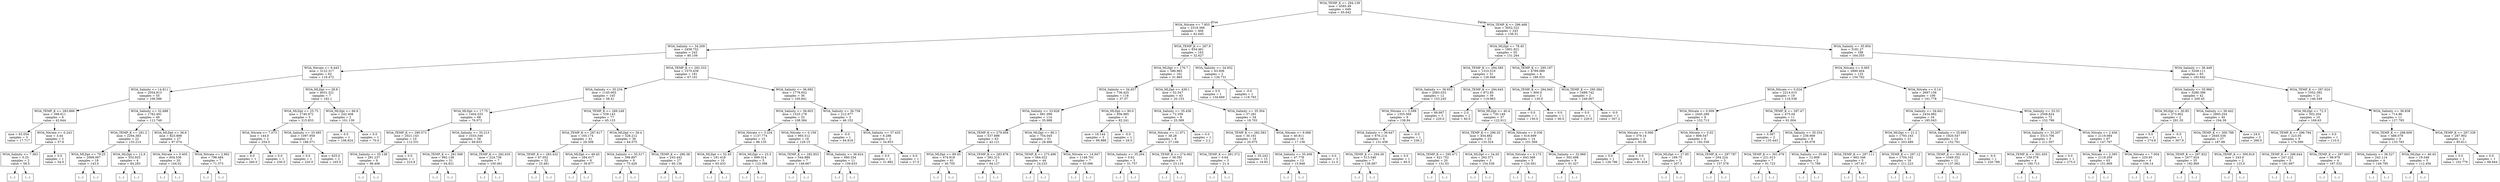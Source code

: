 digraph Tree {
node [shape=box] ;
0 [label="WOA_TEMP_K <= 294.139\nmse = 4585.49\nsamples = 649\nvalue = 95.642"] ;
1 [label="WOA_Nitrate <= 7.855\nmse = 2319.366\nsamples = 406\nvalue = 62.645"] ;
0 -> 1 [labeldistance=2.5, labelangle=45, headlabel="True"] ;
2 [label="WOA_Salinity <= 34.209\nmse = 2458.752\nsamples = 243\nvalue = 80.109"] ;
1 -> 2 ;
3 [label="WOA_Nitrate <= 6.443\nmse = 3122.317\nsamples = 62\nvalue = 118.472"] ;
2 -> 3 ;
4 [label="WOA_Salinity <= 14.811\nmse = 2054.913\nsamples = 55\nvalue = 106.586"] ;
3 -> 4 ;
5 [label="WOA_TEMP_K <= 283.886\nmse = 398.611\nsamples = 6\nvalue = 42.644"] ;
4 -> 5 ;
6 [label="mse = 63.054\nsamples = 3\nvalue = 17.717"] ;
5 -> 6 ;
7 [label="WOA_Nitrate <= 0.243\nmse = 3.44\nsamples = 3\nvalue = 57.6"] ;
5 -> 7 ;
8 [label="WOA_Salinity <= 7.363\nmse = 0.25\nsamples = 2\nvalue = 58.5"] ;
7 -> 8 ;
9 [label="(...)"] ;
8 -> 9 ;
10 [label="(...)"] ;
8 -> 10 ;
11 [label="mse = 0.0\nsamples = 1\nvalue = 54.0"] ;
7 -> 11 ;
12 [label="WOA_Salinity <= 32.688\nmse = 1782.491\nsamples = 49\nvalue = 112.749"] ;
4 -> 12 ;
13 [label="WOA_TEMP_K <= 291.2\nmse = 2294.383\nsamples = 22\nvalue = 133.214"] ;
12 -> 13 ;
14 [label="WOA_MLDpt <= 79.25\nmse = 2068.067\nsamples = 18\nvalue = 143.0"] ;
13 -> 14 ;
15 [label="(...)"] ;
14 -> 15 ;
42 [label="(...)"] ;
14 -> 42 ;
43 [label="WOA_MLDpt <= 12.9\nmse = 552.925\nsamples = 4\nvalue = 84.283"] ;
13 -> 43 ;
44 [label="(...)"] ;
43 -> 44 ;
47 [label="(...)"] ;
43 -> 47 ;
48 [label="WOA_MLDpt <= 36.6\nmse = 823.898\nsamples = 27\nvalue = 97.074"] ;
12 -> 48 ;
49 [label="WOA_Nitrate <= 0.405\nmse = 604.536\nsamples = 20\nvalue = 104.02"] ;
48 -> 49 ;
50 [label="(...)"] ;
49 -> 50 ;
55 [label="(...)"] ;
49 -> 55 ;
84 [label="WOA_Nitrate <= 2.962\nmse = 796.484\nsamples = 7\nvalue = 71.373"] ;
48 -> 84 ;
85 [label="(...)"] ;
84 -> 85 ;
92 [label="(...)"] ;
84 -> 92 ;
97 [label="WOA_MLDpt <= 28.8\nmse = 4031.321\nsamples = 7\nvalue = 182.1"] ;
3 -> 97 ;
98 [label="WOA_MLDpt <= 25.75\nmse = 1740.972\nsamples = 5\nvalue = 215.833"] ;
97 -> 98 ;
99 [label="WOA_Nitrate <= 7.073\nmse = 144.0\nsamples = 2\nvalue = 254.0"] ;
98 -> 99 ;
100 [label="mse = 0.0\nsamples = 1\nvalue = 260.0"] ;
99 -> 100 ;
101 [label="mse = 0.0\nsamples = 1\nvalue = 230.0"] ;
99 -> 101 ;
102 [label="WOA_Salinity <= 33.495\nmse = 1097.959\nsamples = 3\nvalue = 188.571"] ;
98 -> 102 ;
103 [label="mse = 0.0\nsamples = 1\nvalue = 220.0"] ;
102 -> 103 ;
104 [label="mse = 625.0\nsamples = 2\nvalue = 165.0"] ;
102 -> 104 ;
105 [label="WOA_MLDpt <= 66.9\nmse = 242.408\nsamples = 2\nvalue = 101.139"] ;
97 -> 105 ;
106 [label="mse = 0.0\nsamples = 1\nvalue = 108.924"] ;
105 -> 106 ;
107 [label="mse = 0.0\nsamples = 1\nvalue = 70.0"] ;
105 -> 107 ;
108 [label="WOA_TEMP_K <= 292.333\nmse = 1570.439\nsamples = 181\nvalue = 67.161"] ;
2 -> 108 ;
109 [label="WOA_Salinity <= 35.234\nmse = 1145.003\nsamples = 145\nvalue = 58.41"] ;
108 -> 109 ;
110 [label="WOA_MLDpt <= 17.75\nmse = 1404.533\nsamples = 68\nvalue = 76.072"] ;
109 -> 110 ;
111 [label="WOA_TEMP_K <= 290.573\nmse = 2021.143\nsamples = 10\nvalue = 112.331"] ;
110 -> 111 ;
112 [label="WOA_Salinity <= 35.138\nmse = 281.237\nsamples = 9\nvalue = 96.406"] ;
111 -> 112 ;
113 [label="(...)"] ;
112 -> 113 ;
126 [label="(...)"] ;
112 -> 126 ;
127 [label="mse = 0.0\nsamples = 1\nvalue = 223.8"] ;
111 -> 127 ;
128 [label="WOA_Salinity <= 35.213\nmse = 1033.346\nsamples = 58\nvalue = 69.833"] ;
110 -> 128 ;
129 [label="WOA_TEMP_K <= 281.568\nmse = 992.138\nsamples = 51\nvalue = 64.921"] ;
128 -> 129 ;
130 [label="(...)"] ;
129 -> 130 ;
149 [label="(...)"] ;
129 -> 149 ;
212 [label="WOA_TEMP_K <= 282.635\nmse = 224.736\nsamples = 7\nvalue = 100.061"] ;
128 -> 212 ;
213 [label="(...)"] ;
212 -> 213 ;
214 [label="(...)"] ;
212 -> 214 ;
217 [label="WOA_TEMP_K <= 289.248\nmse = 539.143\nsamples = 77\nvalue = 45.133"] ;
109 -> 217 ;
218 [label="WOA_TEMP_K <= 287.617\nmse = 165.174\nsamples = 41\nvalue = 29.308"] ;
217 -> 218 ;
219 [label="WOA_TEMP_K <= 283.432\nmse = 67.052\nsamples = 32\nvalue = 25.481"] ;
218 -> 219 ;
220 [label="(...)"] ;
219 -> 220 ;
227 [label="(...)"] ;
219 -> 227 ;
248 [label="WOA_MLDpt <= 49.45\nmse = 284.017\nsamples = 9\nvalue = 39.877"] ;
218 -> 248 ;
249 [label="(...)"] ;
248 -> 249 ;
252 [label="(...)"] ;
248 -> 252 ;
265 [label="WOA_MLDpt <= 39.4\nmse = 328.212\nsamples = 36\nvalue = 64.075"] ;
217 -> 265 ;
266 [label="WOA_Salinity <= 35.517\nmse = 398.897\nsamples = 9\nvalue = 75.429"] ;
265 -> 266 ;
267 [label="(...)"] ;
266 -> 267 ;
270 [label="(...)"] ;
266 -> 270 ;
279 [label="WOA_TEMP_K <= 290.38\nmse = 243.442\nsamples = 27\nvalue = 60.136"] ;
265 -> 279 ;
280 [label="(...)"] ;
279 -> 280 ;
299 [label="(...)"] ;
279 -> 299 ;
314 [label="WOA_Salinity <= 36.692\nmse = 1778.652\nsamples = 36\nvalue = 100.841"] ;
108 -> 314 ;
315 [label="WOA_Salinity <= 36.603\nmse = 1525.178\nsamples = 33\nvalue = 108.384"] ;
314 -> 315 ;
316 [label="WOA_Nitrate <= 3.334\nmse = 1137.774\nsamples = 15\nvalue = 86.135"] ;
315 -> 316 ;
317 [label="WOA_MLDpt <= 52.45\nmse = 181.418\nsamples = 10\nvalue = 65.433"] ;
316 -> 317 ;
318 [label="(...)"] ;
317 -> 318 ;
327 [label="(...)"] ;
317 -> 327 ;
336 [label="WOA_MLDpt <= 23.5\nmse = 699.314\nsamples = 5\nvalue = 123.398"] ;
316 -> 336 ;
337 [label="(...)"] ;
336 -> 337 ;
338 [label="(...)"] ;
336 -> 338 ;
341 [label="WOA_Nitrate <= 0.159\nmse = 993.512\nsamples = 18\nvalue = 129.15"] ;
315 -> 341 ;
342 [label="WOA_TEMP_K <= 292.853\nmse = 544.889\nsamples = 7\nvalue = 148.667"] ;
341 -> 342 ;
343 [label="(...)"] ;
342 -> 343 ;
346 [label="(...)"] ;
342 -> 346 ;
347 [label="WOA_Salinity <= 36.624\nmse = 680.334\nsamples = 11\nvalue = 109.633"] ;
341 -> 347 ;
348 [label="(...)"] ;
347 -> 348 ;
357 [label="(...)"] ;
347 -> 357 ;
360 [label="WOA_Salinity <= 36.758\nmse = 212.977\nsamples = 3\nvalue = 46.152"] ;
314 -> 360 ;
361 [label="mse = -0.0\nsamples = 1\nvalue = 64.818"] ;
360 -> 361 ;
362 [label="WOA_Salinity <= 37.435\nmse = 6.286\nsamples = 2\nvalue = 34.953"] ;
360 -> 362 ;
363 [label="mse = 0.0\nsamples = 1\nvalue = 31.882"] ;
362 -> 363 ;
364 [label="mse = 0.0\nsamples = 1\nvalue = 37.0"] ;
362 -> 364 ;
365 [label="WOA_TEMP_K <= 287.9\nmse = 654.461\nsamples = 163\nvalue = 32.627"] ;
1 -> 365 ;
366 [label="WOA_MLDpt <= 176.7\nmse = 586.965\nsamples = 161\nvalue = 31.865"] ;
365 -> 366 ;
367 [label="WOA_Salinity <= 34.657\nmse = 736.425\nsamples = 118\nvalue = 37.07"] ;
366 -> 367 ;
368 [label="WOA_Salinity <= 33.828\nmse = 681.099\nsamples = 114\nvalue = 35.988"] ;
367 -> 368 ;
369 [label="WOA_TEMP_K <= 279.958\nmse = 537.898\nsamples = 63\nvalue = 42.121"] ;
368 -> 369 ;
370 [label="WOA_MLDpt <= 89.45\nmse = 474.918\nsamples = 61\nvalue = 40.705"] ;
369 -> 370 ;
371 [label="(...)"] ;
370 -> 371 ;
432 [label="(...)"] ;
370 -> 432 ;
439 [label="WOA_TEMP_K <= 283.876\nmse = 582.315\nsamples = 2\nvalue = 84.127"] ;
369 -> 439 ;
440 [label="(...)"] ;
439 -> 440 ;
441 [label="(...)"] ;
439 -> 441 ;
442 [label="WOA_MLDpt <= 90.1\nmse = 754.045\nsamples = 51\nvalue = 28.466"] ;
368 -> 442 ;
443 [label="WOA_TEMP_K <= 275.496\nmse = 564.022\nsamples = 44\nvalue = 24.233"] ;
442 -> 443 ;
444 [label="(...)"] ;
443 -> 444 ;
483 [label="(...)"] ;
443 -> 483 ;
522 [label="WOA_Nitrate <= 14.947\nmse = 1148.701\nsamples = 7\nvalue = 53.096"] ;
442 -> 522 ;
523 [label="(...)"] ;
522 -> 523 ;
526 [label="(...)"] ;
522 -> 526 ;
533 [label="WOA_MLDpt <= 90.0\nmse = 956.985\nsamples = 4\nvalue = 82.241"] ;
367 -> 533 ;
534 [label="mse = 16.144\nsamples = 3\nvalue = 99.988"] ;
533 -> 534 ;
535 [label="mse = -0.0\nsamples = 1\nvalue = 29.0"] ;
533 -> 535 ;
536 [label="WOA_MLDpt <= 439.1\nmse = 52.547\nsamples = 43\nvalue = 20.153"] ;
366 -> 536 ;
537 [label="WOA_Salinity <= 35.436\nmse = 72.359\nsamples = 9\nvalue = 25.589"] ;
536 -> 537 ;
538 [label="WOA_Nitrate <= 11.071\nmse = 38.28\nsamples = 8\nvalue = 27.149"] ;
537 -> 538 ;
539 [label="WOA_Salinity <= 35.204\nmse = 0.62\nsamples = 3\nvalue = 31.757"] ;
538 -> 539 ;
540 [label="(...)"] ;
539 -> 540 ;
541 [label="(...)"] ;
539 -> 541 ;
544 [label="WOA_TEMP_K <= 274.062\nmse = 36.391\nsamples = 5\nvalue = 23.116"] ;
538 -> 544 ;
545 [label="(...)"] ;
544 -> 545 ;
550 [label="(...)"] ;
544 -> 550 ;
553 [label="mse = 0.0\nsamples = 1\nvalue = 2.2"] ;
537 -> 553 ;
554 [label="WOA_Salinity <= 35.304\nmse = 37.281\nsamples = 34\nvalue = 18.703"] ;
536 -> 554 ;
555 [label="WOA_TEMP_K <= 282.583\nmse = 30.161\nsamples = 18\nvalue = 20.075"] ;
554 -> 555 ;
556 [label="WOA_TEMP_K <= 281.372\nmse = 0.64\nsamples = 3\nvalue = 21.4"] ;
555 -> 556 ;
557 [label="(...)"] ;
556 -> 557 ;
558 [label="(...)"] ;
556 -> 558 ;
559 [label="mse = 35.243\nsamples = 15\nvalue = 19.83"] ;
555 -> 559 ;
560 [label="WOA_Nitrate <= 9.068\nmse = 40.811\nsamples = 16\nvalue = 17.136"] ;
554 -> 560 ;
561 [label="WOA_Salinity <= 35.406\nmse = 47.778\nsamples = 13\nvalue = 15.848"] ;
560 -> 561 ;
562 [label="(...)"] ;
561 -> 562 ;
569 [label="(...)"] ;
561 -> 569 ;
574 [label="mse = 0.0\nsamples = 3\nvalue = 21.0"] ;
560 -> 574 ;
575 [label="WOA_Salinity <= 34.932\nmse = 63.006\nsamples = 2\nvalue = 126.731"] ;
365 -> 575 ;
576 [label="mse = 0.0\nsamples = 1\nvalue = 134.669"] ;
575 -> 576 ;
577 [label="mse = -0.0\nsamples = 1\nvalue = 118.793"] ;
575 -> 577 ;
578 [label="WOA_TEMP_K <= 296.468\nmse = 3052.322\nsamples = 243\nvalue = 156.51"] ;
0 -> 578 [labeldistance=2.5, labelangle=-45, headlabel="False"] ;
579 [label="WOA_MLDpt <= 78.45\nmse = 1801.921\nsamples = 55\nvalue = 131.264"] ;
578 -> 579 ;
580 [label="WOA_TEMP_K <= 294.585\nmse = 1310.519\nsamples = 51\nvalue = 126.948"] ;
579 -> 580 ;
581 [label="WOA_Salinity <= 36.653\nmse = 2083.033\nsamples = 12\nvalue = 153.245"] ;
580 -> 581 ;
582 [label="WOA_Nitrate <= 3.599\nmse = 1355.569\nsamples = 9\nvalue = 138.94"] ;
581 -> 582 ;
583 [label="WOA_Salinity <= 36.647\nmse = 676.214\nsamples = 8\nvalue = 131.458"] ;
582 -> 583 ;
584 [label="WOA_TEMP_K <= 294.36\nmse = 513.546\nsamples = 7\nvalue = 138.087"] ;
583 -> 584 ;
585 [label="(...)"] ;
584 -> 585 ;
590 [label="(...)"] ;
584 -> 590 ;
595 [label="mse = 0.0\nsamples = 1\nvalue = 95.0"] ;
583 -> 595 ;
596 [label="mse = -0.0\nsamples = 1\nvalue = 236.2"] ;
582 -> 596 ;
597 [label="mse = 66.667\nsamples = 3\nvalue = 220.0"] ;
581 -> 597 ;
598 [label="WOA_TEMP_K <= 294.645\nmse = 872.85\nsamples = 39\nvalue = 119.963"] ;
580 -> 598 ;
599 [label="mse = 2.0\nsamples = 2\nvalue = 60.0"] ;
598 -> 599 ;
600 [label="WOA_MLDpt <= 40.4\nmse = 730.149\nsamples = 37\nvalue = 122.912"] ;
598 -> 600 ;
601 [label="WOA_TEMP_K <= 296.35\nmse = 454.882\nsamples = 23\nvalue = 133.324"] ;
600 -> 601 ;
602 [label="WOA_TEMP_K <= 295.471\nmse = 421.752\nsamples = 20\nvalue = 131.03"] ;
601 -> 602 ;
603 [label="(...)"] ;
602 -> 603 ;
622 [label="(...)"] ;
602 -> 622 ;
637 [label="WOA_MLDpt <= 34.65\nmse = 262.571\nsamples = 3\nvalue = 154.539"] ;
601 -> 637 ;
638 [label="(...)"] ;
637 -> 638 ;
639 [label="(...)"] ;
637 -> 639 ;
640 [label="WOA_Nitrate <= 0.336\nmse = 616.699\nsamples = 14\nvalue = 101.569"] ;
600 -> 640 ;
641 [label="WOA_Nitrate <= 0.175\nmse = 643.568\nsamples = 5\nvalue = 120.591"] ;
640 -> 641 ;
642 [label="(...)"] ;
641 -> 642 ;
647 [label="(...)"] ;
641 -> 647 ;
650 [label="WOA_Salinity <= 32.969\nmse = 302.498\nsamples = 9\nvalue = 91.327"] ;
640 -> 650 ;
651 [label="(...)"] ;
650 -> 651 ;
652 [label="(...)"] ;
650 -> 652 ;
665 [label="WOA_TEMP_K <= 295.197\nmse = 4789.089\nsamples = 4\nvalue = 189.533"] ;
579 -> 665 ;
666 [label="WOA_TEMP_K <= 294.945\nmse = 800.0\nsamples = 2\nvalue = 130.0"] ;
665 -> 666 ;
667 [label="mse = 0.0\nsamples = 1\nvalue = 150.0"] ;
666 -> 667 ;
668 [label="mse = 0.0\nsamples = 1\nvalue = 90.0"] ;
666 -> 668 ;
669 [label="WOA_TEMP_K <= 295.384\nmse = 1689.742\nsamples = 2\nvalue = 249.067"] ;
665 -> 669 ;
670 [label="mse = 0.0\nsamples = 1\nvalue = 220.0"] ;
669 -> 670 ;
671 [label="mse = -0.0\nsamples = 1\nvalue = 307.2"] ;
669 -> 671 ;
672 [label="WOA_Salinity <= 35.954\nmse = 3181.27\nsamples = 188\nvalue = 164.355"] ;
578 -> 672 ;
673 [label="WOA_Nitrate <= 0.065\nmse = 2890.404\nsamples = 125\nvalue = 154.762"] ;
672 -> 673 ;
674 [label="WOA_Nitrate <= 0.024\nmse = 2214.015\nsamples = 19\nvalue = 116.538"] ;
673 -> 674 ;
675 [label="WOA_Nitrate <= 0.009\nmse = 2445.289\nsamples = 8\nvalue = 152.713"] ;
674 -> 675 ;
676 [label="WOA_Nitrate <= 0.006\nmse = 379.14\nsamples = 2\nvalue = 93.06"] ;
675 -> 676 ;
677 [label="mse = 0.0\nsamples = 1\nvalue = 126.786"] ;
676 -> 677 ;
678 [label="mse = 0.0\nsamples = 1\nvalue = 81.818"] ;
676 -> 678 ;
679 [label="WOA_Nitrate <= 0.02\nmse = 809.547\nsamples = 6\nvalue = 182.539"] ;
675 -> 679 ;
680 [label="WOA_MLDpt <= 27.95\nmse = 168.75\nsamples = 3\nvalue = 207.5"] ;
679 -> 680 ;
681 [label="(...)"] ;
680 -> 681 ;
682 [label="(...)"] ;
680 -> 682 ;
683 [label="WOA_TEMP_K <= 297.787\nmse = 204.224\nsamples = 3\nvalue = 157.578"] ;
679 -> 683 ;
684 [label="(...)"] ;
683 -> 684 ;
685 [label="(...)"] ;
683 -> 685 ;
688 [label="WOA_TEMP_K <= 297.47\nmse = 475.04\nsamples = 11\nvalue = 91.004"] ;
674 -> 688 ;
689 [label="mse = 0.367\nsamples = 2\nvalue = 135.443"] ;
688 -> 689 ;
690 [label="WOA_Salinity <= 35.334\nmse = 239.909\nsamples = 9\nvalue = 85.078"] ;
688 -> 690 ;
691 [label="WOA_TEMP_K <= 301.079\nmse = 221.013\nsamples = 7\nvalue = 91.723"] ;
690 -> 691 ;
692 [label="(...)"] ;
691 -> 692 ;
697 [label="(...)"] ;
691 -> 697 ;
700 [label="WOA_Salinity <= 35.66\nmse = 12.809\nsamples = 2\nvalue = 71.789"] ;
690 -> 700 ;
701 [label="(...)"] ;
700 -> 701 ;
702 [label="(...)"] ;
700 -> 702 ;
703 [label="WOA_Nitrate <= 0.14\nmse = 2697.156\nsamples = 106\nvalue = 161.778"] ;
673 -> 703 ;
704 [label="WOA_Salinity <= 34.641\nmse = 2434.982\nsamples = 34\nvalue = 185.043"] ;
703 -> 704 ;
705 [label="WOA_MLDpt <= 21.2\nmse = 1793.163\nsamples = 21\nvalue = 203.489"] ;
704 -> 705 ;
706 [label="WOA_TEMP_K <= 297.111\nmse = 662.346\nsamples = 5\nvalue = 167.917"] ;
705 -> 706 ;
707 [label="(...)"] ;
706 -> 707 ;
708 [label="(...)"] ;
706 -> 708 ;
711 [label="WOA_TEMP_K <= 297.12\nmse = 1704.102\nsamples = 16\nvalue = 211.223"] ;
705 -> 711 ;
712 [label="(...)"] ;
711 -> 712 ;
713 [label="(...)"] ;
711 -> 713 ;
722 [label="WOA_Salinity <= 35.699\nmse = 1920.547\nsamples = 13\nvalue = 152.761"] ;
704 -> 722 ;
723 [label="WOA_TEMP_K <= 301.614\nmse = 1049.352\nsamples = 12\nvalue = 137.062"] ;
722 -> 723 ;
724 [label="(...)"] ;
723 -> 724 ;
739 [label="(...)"] ;
723 -> 739 ;
740 [label="mse = -0.0\nsamples = 1\nvalue = 220.789"] ;
722 -> 740 ;
741 [label="WOA_Salinity <= 33.33\nmse = 2508.824\nsamples = 72\nvalue = 152.799"] ;
703 -> 741 ;
742 [label="WOA_Salinity <= 33.207\nmse = 3313.706\nsamples = 5\nvalue = 211.507"] ;
741 -> 742 ;
743 [label="WOA_TEMP_K <= 301.455\nmse = 159.578\nsamples = 4\nvalue = 160.713"] ;
742 -> 743 ;
744 [label="(...)"] ;
743 -> 744 ;
747 [label="(...)"] ;
743 -> 747 ;
748 [label="mse = 0.0\nsamples = 1\nvalue = 275.0"] ;
742 -> 748 ;
749 [label="WOA_Nitrate <= 2.456\nmse = 2119.084\nsamples = 67\nvalue = 147.767"] ;
741 -> 749 ;
750 [label="WOA_Nitrate <= 2.395\nmse = 2119.359\nsamples = 63\nvalue = 151.669"] ;
749 -> 750 ;
751 [label="(...)"] ;
750 -> 751 ;
856 [label="(...)"] ;
750 -> 856 ;
857 [label="WOA_Nitrate <= 7.004\nmse = 220.93\nsamples = 4\nvalue = 106.14"] ;
749 -> 857 ;
858 [label="(...)"] ;
857 -> 858 ;
863 [label="(...)"] ;
857 -> 863 ;
864 [label="WOA_Salinity <= 36.449\nmse = 3209.111\nsamples = 63\nvalue = 183.642"] ;
672 -> 864 ;
865 [label="WOA_Salinity <= 35.966\nmse = 3280.396\nsamples = 42\nvalue = 200.45"] ;
864 -> 865 ;
866 [label="WOA_MLDpt <= 30.85\nmse = 273.902\nsamples = 2\nvalue = 291.35"] ;
865 -> 866 ;
867 [label="mse = 0.0\nsamples = 1\nvalue = 274.8"] ;
866 -> 867 ;
868 [label="mse = -0.0\nsamples = 1\nvalue = 307.9"] ;
866 -> 868 ;
869 [label="WOA_Salinity <= 36.442\nmse = 2893.254\nsamples = 40\nvalue = 194.39"] ;
865 -> 869 ;
870 [label="WOA_TEMP_K <= 300.788\nmse = 2645.536\nsamples = 37\nvalue = 187.88"] ;
869 -> 870 ;
871 [label="WOA_TEMP_K <= 297.922\nmse = 2477.924\nsamples = 35\nvalue = 192.969"] ;
870 -> 871 ;
872 [label="(...)"] ;
871 -> 872 ;
875 [label="(...)"] ;
871 -> 875 ;
906 [label="WOA_TEMP_K <= 300.818\nmse = 243.0\nsamples = 2\nvalue = 123.0"] ;
870 -> 906 ;
907 [label="(...)"] ;
906 -> 907 ;
908 [label="(...)"] ;
906 -> 908 ;
909 [label="mse = 24.0\nsamples = 3\nvalue = 266.0"] ;
869 -> 909 ;
910 [label="WOA_TEMP_K <= 297.024\nmse = 1052.392\nsamples = 21\nvalue = 146.549"] ;
864 -> 910 ;
911 [label="WOA_MLDpt <= 72.3\nmse = 502.204\nsamples = 10\nvalue = 169.63"] ;
910 -> 911 ;
912 [label="WOA_TEMP_K <= 296.794\nmse = 223.05\nsamples = 9\nvalue = 174.599"] ;
911 -> 912 ;
913 [label="WOA_TEMP_K <= 296.644\nmse = 247.222\nsamples = 5\nvalue = 181.667"] ;
912 -> 913 ;
914 [label="(...)"] ;
913 -> 914 ;
917 [label="(...)"] ;
913 -> 917 ;
918 [label="WOA_TEMP_K <= 297.003\nmse = 98.979\nsamples = 4\nvalue = 167.532"] ;
912 -> 918 ;
919 [label="(...)"] ;
918 -> 919 ;
924 [label="(...)"] ;
918 -> 924 ;
925 [label="mse = 0.0\nsamples = 1\nvalue = 110.0"] ;
911 -> 925 ;
926 [label="WOA_Salinity <= 36.838\nmse = 714.86\nsamples = 11\nvalue = 127.795"] ;
910 -> 926 ;
927 [label="WOA_TEMP_K <= 298.609\nmse = 488.078\nsamples = 9\nvalue = 133.793"] ;
926 -> 927 ;
928 [label="WOA_Salinity <= 36.527\nmse = 242.114\nsamples = 4\nvalue = 149.795"] ;
927 -> 928 ;
929 [label="(...)"] ;
928 -> 929 ;
932 [label="(...)"] ;
928 -> 932 ;
935 [label="WOA_MLDpt <= 46.45\nmse = 19.348\nsamples = 5\nvalue = 112.456"] ;
927 -> 935 ;
936 [label="(...)"] ;
935 -> 936 ;
941 [label="(...)"] ;
935 -> 941 ;
944 [label="WOA_TEMP_K <= 297.339\nmse = 287.902\nsamples = 2\nvalue = 85.811"] ;
926 -> 944 ;
945 [label="mse = 0.0\nsamples = 1\nvalue = 102.779"] ;
944 -> 945 ;
946 [label="mse = 0.0\nsamples = 1\nvalue = 68.844"] ;
944 -> 946 ;
}